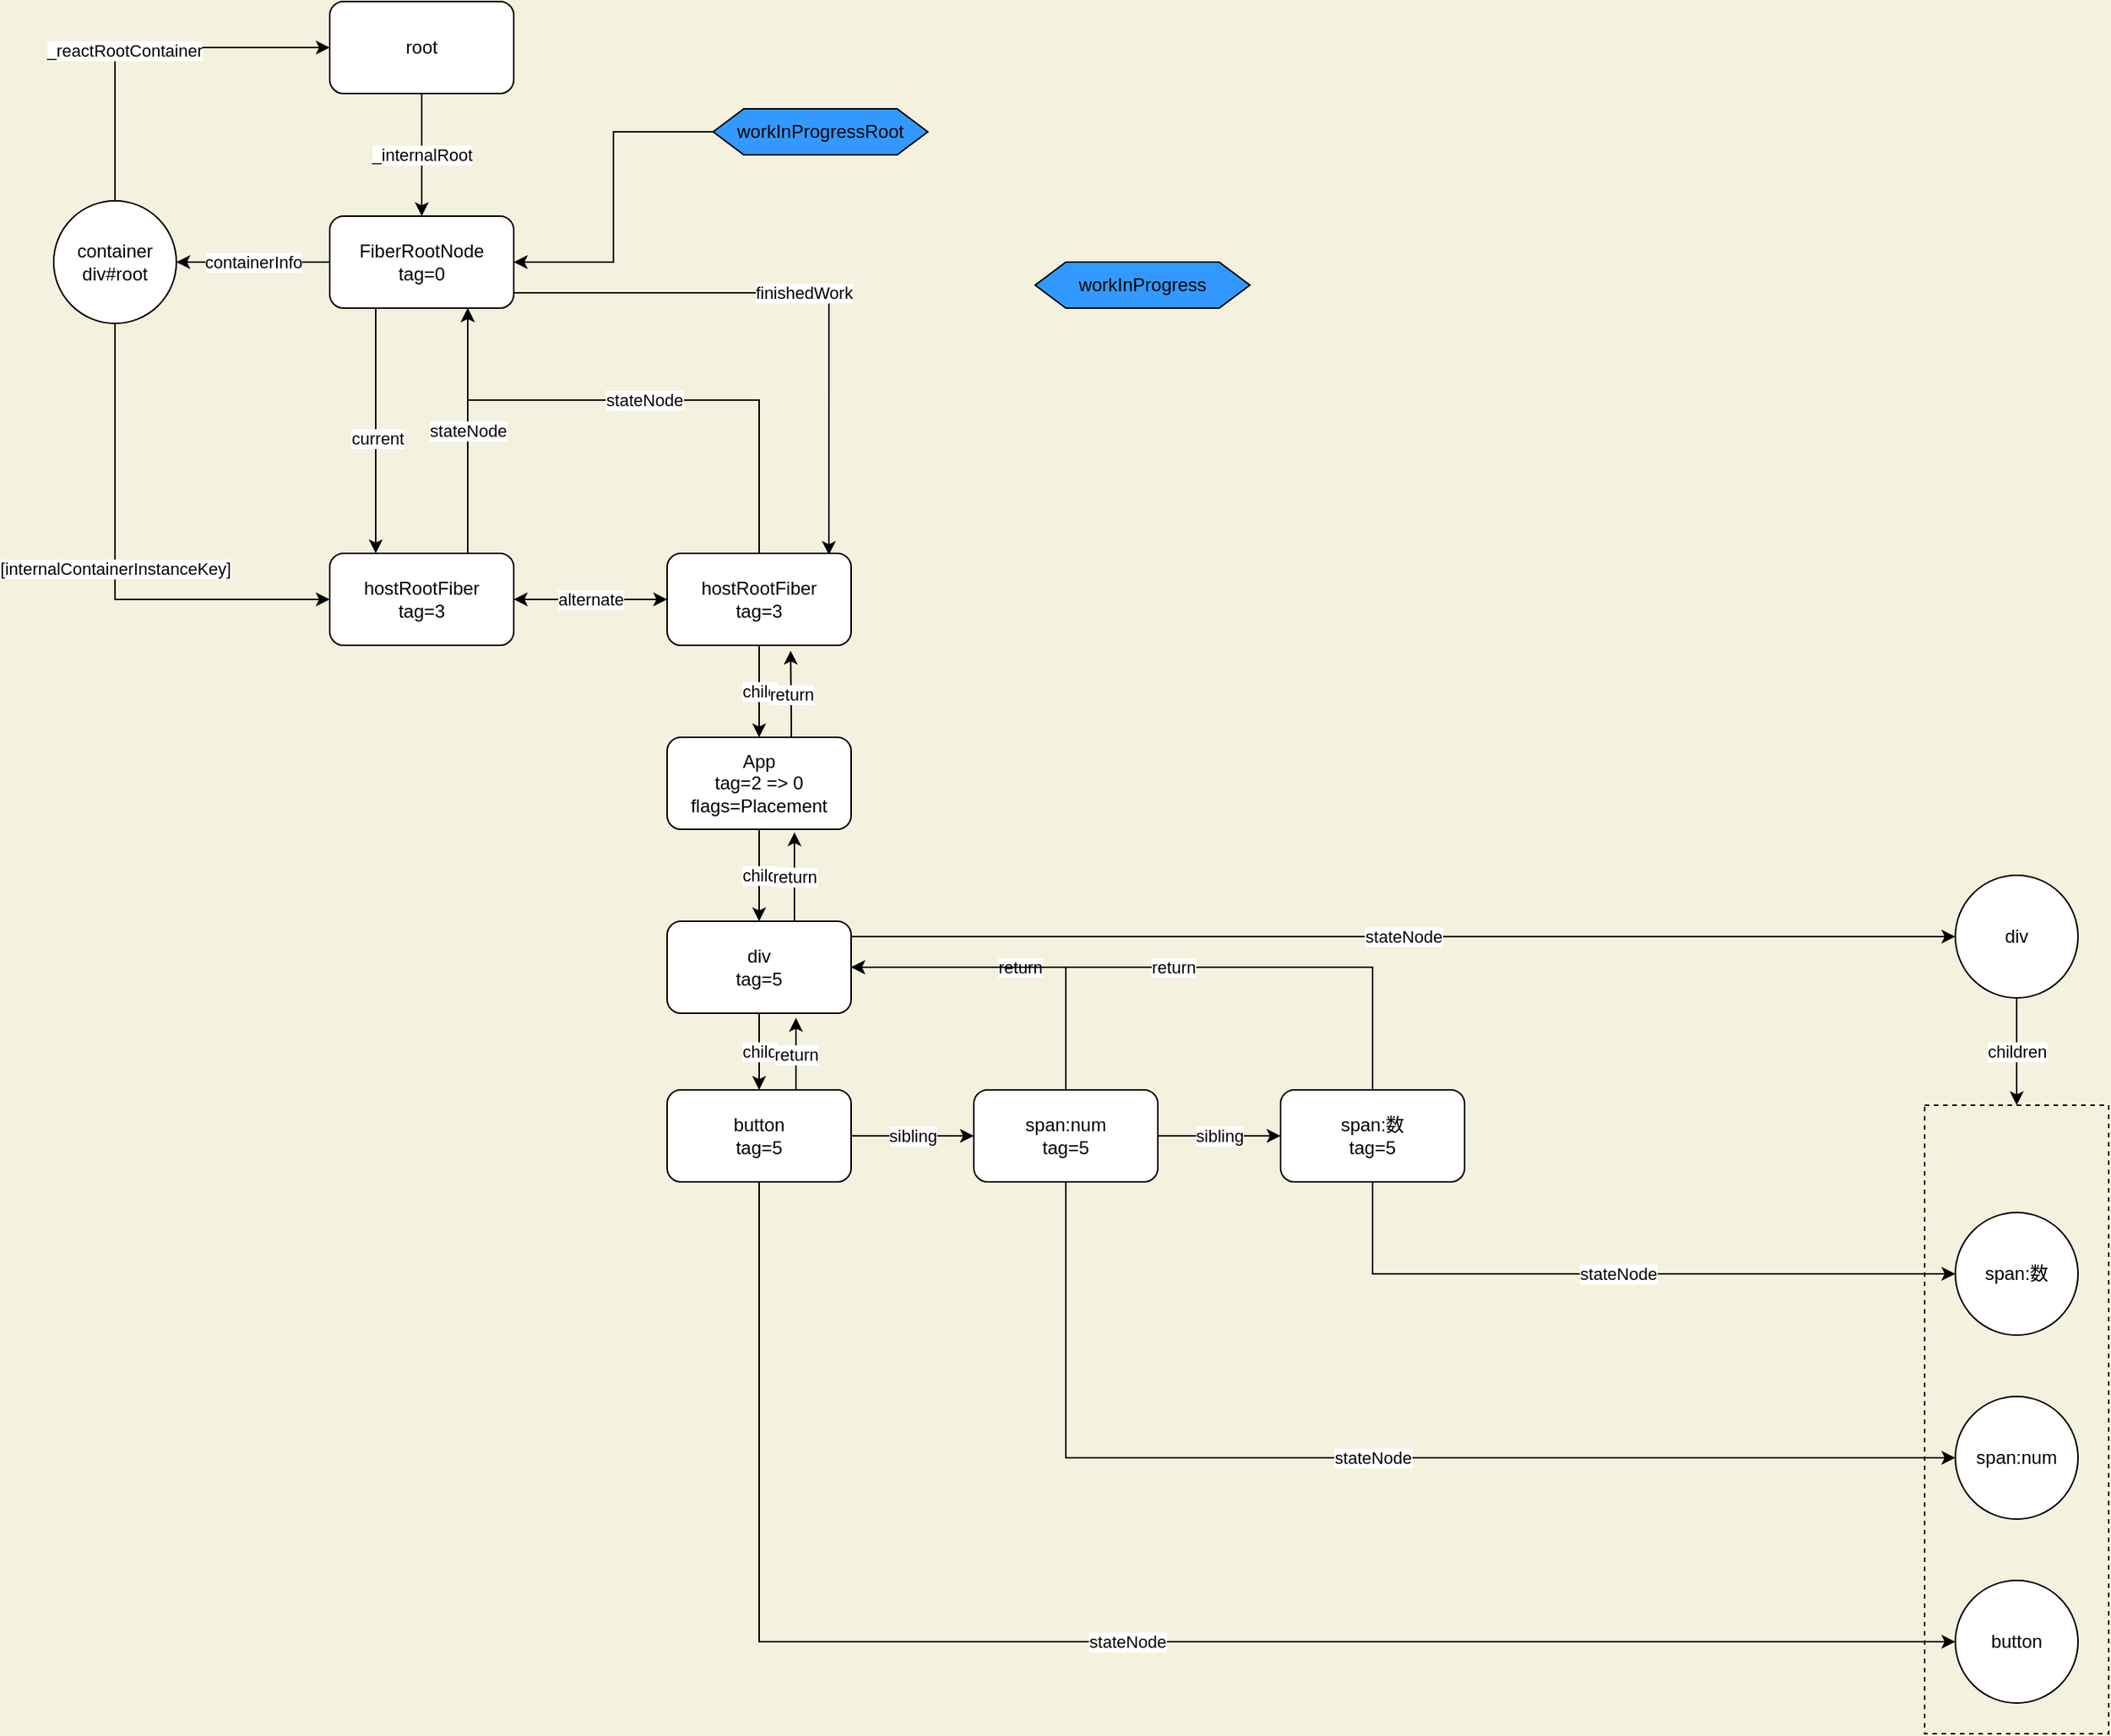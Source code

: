 <mxfile version="20.4.1" type="github" pages="3">
  <diagram id="C5RBs43oDa-KdzZeNtuy" name="首次渲染">
    <mxGraphModel dx="782" dy="553" grid="1" gridSize="10" guides="1" tooltips="1" connect="1" arrows="1" fold="1" page="1" pageScale="1" pageWidth="3300" pageHeight="4681" background="#F4F1DE" math="0" shadow="0">
      <root>
        <mxCell id="WIyWlLk6GJQsqaUBKTNV-0" />
        <mxCell id="WIyWlLk6GJQsqaUBKTNV-1" parent="WIyWlLk6GJQsqaUBKTNV-0" />
        <mxCell id="HrnERImqUF64ELYPwGBO-45" value="" style="rounded=0;whiteSpace=wrap;html=1;fillColor=none;dashed=1;" parent="WIyWlLk6GJQsqaUBKTNV-1" vertex="1">
          <mxGeometry x="1420" y="750" width="120" height="410" as="geometry" />
        </mxCell>
        <mxCell id="3UUK4Q0bITllsHRhCIir-2" value="" style="edgeStyle=orthogonalEdgeStyle;rounded=0;orthogonalLoop=1;jettySize=auto;html=1;exitX=0.25;exitY=1;exitDx=0;exitDy=0;entryX=0.25;entryY=0;entryDx=0;entryDy=0;" parent="WIyWlLk6GJQsqaUBKTNV-1" source="3UUK4Q0bITllsHRhCIir-0" target="3UUK4Q0bITllsHRhCIir-1" edge="1">
          <mxGeometry relative="1" as="geometry">
            <mxPoint x="810" y="260" as="sourcePoint" />
          </mxGeometry>
        </mxCell>
        <mxCell id="3UUK4Q0bITllsHRhCIir-3" value="current" style="edgeLabel;html=1;align=center;verticalAlign=middle;resizable=0;points=[];" parent="3UUK4Q0bITllsHRhCIir-2" vertex="1" connectable="0">
          <mxGeometry x="0.059" y="1" relative="1" as="geometry">
            <mxPoint as="offset" />
          </mxGeometry>
        </mxCell>
        <mxCell id="3UUK4Q0bITllsHRhCIir-6" value="containerInfo" style="edgeStyle=orthogonalEdgeStyle;rounded=0;orthogonalLoop=1;jettySize=auto;html=1;" parent="WIyWlLk6GJQsqaUBKTNV-1" source="3UUK4Q0bITllsHRhCIir-0" target="3UUK4Q0bITllsHRhCIir-5" edge="1">
          <mxGeometry relative="1" as="geometry" />
        </mxCell>
        <mxCell id="HrnERImqUF64ELYPwGBO-47" value="finishedWork" style="edgeStyle=orthogonalEdgeStyle;rounded=0;orthogonalLoop=1;jettySize=auto;html=1;entryX=0.879;entryY=0.017;entryDx=0;entryDy=0;entryPerimeter=0;" parent="WIyWlLk6GJQsqaUBKTNV-1" source="3UUK4Q0bITllsHRhCIir-0" target="HrnERImqUF64ELYPwGBO-3" edge="1">
          <mxGeometry relative="1" as="geometry">
            <Array as="points">
              <mxPoint x="706" y="220" />
            </Array>
          </mxGeometry>
        </mxCell>
        <mxCell id="3UUK4Q0bITllsHRhCIir-0" value="FiberRootNode&lt;br&gt;tag=0" style="rounded=1;whiteSpace=wrap;html=1;" parent="WIyWlLk6GJQsqaUBKTNV-1" vertex="1">
          <mxGeometry x="380" y="170" width="120" height="60" as="geometry" />
        </mxCell>
        <mxCell id="3UUK4Q0bITllsHRhCIir-4" value="stateNode" style="edgeStyle=orthogonalEdgeStyle;rounded=0;orthogonalLoop=1;jettySize=auto;html=1;exitX=0.75;exitY=0;exitDx=0;exitDy=0;entryX=0.75;entryY=1;entryDx=0;entryDy=0;" parent="WIyWlLk6GJQsqaUBKTNV-1" source="3UUK4Q0bITllsHRhCIir-1" target="3UUK4Q0bITllsHRhCIir-0" edge="1">
          <mxGeometry relative="1" as="geometry" />
        </mxCell>
        <mxCell id="HrnERImqUF64ELYPwGBO-8" style="edgeStyle=orthogonalEdgeStyle;rounded=0;orthogonalLoop=1;jettySize=auto;html=1;" parent="WIyWlLk6GJQsqaUBKTNV-1" source="3UUK4Q0bITllsHRhCIir-1" edge="1">
          <mxGeometry relative="1" as="geometry">
            <mxPoint x="600" y="420" as="targetPoint" />
          </mxGeometry>
        </mxCell>
        <mxCell id="3UUK4Q0bITllsHRhCIir-1" value="hostRootFiber&lt;br&gt;tag=3" style="whiteSpace=wrap;html=1;rounded=1;" parent="WIyWlLk6GJQsqaUBKTNV-1" vertex="1">
          <mxGeometry x="380" y="390" width="120" height="60" as="geometry" />
        </mxCell>
        <mxCell id="3UUK4Q0bITllsHRhCIir-7" value="[internalContainerInstanceKey]" style="edgeStyle=orthogonalEdgeStyle;rounded=0;orthogonalLoop=1;jettySize=auto;html=1;exitX=0.5;exitY=1;exitDx=0;exitDy=0;entryX=0;entryY=0.5;entryDx=0;entryDy=0;" parent="WIyWlLk6GJQsqaUBKTNV-1" source="3UUK4Q0bITllsHRhCIir-5" target="3UUK4Q0bITllsHRhCIir-1" edge="1">
          <mxGeometry relative="1" as="geometry" />
        </mxCell>
        <mxCell id="3UUK4Q0bITllsHRhCIir-9" style="edgeStyle=orthogonalEdgeStyle;rounded=0;orthogonalLoop=1;jettySize=auto;html=1;exitX=0.5;exitY=0;exitDx=0;exitDy=0;entryX=0;entryY=0.5;entryDx=0;entryDy=0;" parent="WIyWlLk6GJQsqaUBKTNV-1" source="3UUK4Q0bITllsHRhCIir-5" target="3UUK4Q0bITllsHRhCIir-8" edge="1">
          <mxGeometry relative="1" as="geometry" />
        </mxCell>
        <mxCell id="3UUK4Q0bITllsHRhCIir-10" value="_reactRootContainer" style="edgeLabel;html=1;align=center;verticalAlign=middle;resizable=0;points=[];" parent="3UUK4Q0bITllsHRhCIir-9" vertex="1" connectable="0">
          <mxGeometry x="-0.121" y="-2" relative="1" as="geometry">
            <mxPoint as="offset" />
          </mxGeometry>
        </mxCell>
        <mxCell id="3UUK4Q0bITllsHRhCIir-5" value="container&lt;br&gt;div#root" style="ellipse;whiteSpace=wrap;html=1;aspect=fixed;" parent="WIyWlLk6GJQsqaUBKTNV-1" vertex="1">
          <mxGeometry x="200" y="160" width="80" height="80" as="geometry" />
        </mxCell>
        <mxCell id="3UUK4Q0bITllsHRhCIir-11" value="&lt;span style=&quot;font-size: 11px;&quot;&gt;_internalRoot&lt;/span&gt;" style="edgeStyle=orthogonalEdgeStyle;rounded=0;orthogonalLoop=1;jettySize=auto;html=1;exitX=0.5;exitY=1;exitDx=0;exitDy=0;entryX=0.5;entryY=0;entryDx=0;entryDy=0;" parent="WIyWlLk6GJQsqaUBKTNV-1" source="3UUK4Q0bITllsHRhCIir-8" target="3UUK4Q0bITllsHRhCIir-0" edge="1">
          <mxGeometry relative="1" as="geometry" />
        </mxCell>
        <mxCell id="3UUK4Q0bITllsHRhCIir-8" value="root" style="rounded=1;whiteSpace=wrap;html=1;" parent="WIyWlLk6GJQsqaUBKTNV-1" vertex="1">
          <mxGeometry x="380" y="30" width="120" height="60" as="geometry" />
        </mxCell>
        <mxCell id="HrnERImqUF64ELYPwGBO-1" style="edgeStyle=orthogonalEdgeStyle;rounded=0;orthogonalLoop=1;jettySize=auto;html=1;entryX=1;entryY=0.5;entryDx=0;entryDy=0;" parent="WIyWlLk6GJQsqaUBKTNV-1" source="HrnERImqUF64ELYPwGBO-0" target="3UUK4Q0bITllsHRhCIir-0" edge="1">
          <mxGeometry relative="1" as="geometry" />
        </mxCell>
        <mxCell id="HrnERImqUF64ELYPwGBO-0" value="workInProgressRoot" style="shape=hexagon;perimeter=hexagonPerimeter2;whiteSpace=wrap;html=1;fixedSize=1;fillColor=#3399FF;" parent="WIyWlLk6GJQsqaUBKTNV-1" vertex="1">
          <mxGeometry x="630" y="100" width="140" height="30" as="geometry" />
        </mxCell>
        <mxCell id="HrnERImqUF64ELYPwGBO-2" value="workInProgress" style="shape=hexagon;perimeter=hexagonPerimeter2;whiteSpace=wrap;html=1;fixedSize=1;fillColor=#3399FF;" parent="WIyWlLk6GJQsqaUBKTNV-1" vertex="1">
          <mxGeometry x="840" y="200" width="140" height="30" as="geometry" />
        </mxCell>
        <mxCell id="HrnERImqUF64ELYPwGBO-7" value="alternate" style="edgeStyle=orthogonalEdgeStyle;rounded=0;orthogonalLoop=1;jettySize=auto;html=1;entryX=1;entryY=0.5;entryDx=0;entryDy=0;" parent="WIyWlLk6GJQsqaUBKTNV-1" source="HrnERImqUF64ELYPwGBO-3" target="3UUK4Q0bITllsHRhCIir-1" edge="1">
          <mxGeometry relative="1" as="geometry" />
        </mxCell>
        <mxCell id="HrnERImqUF64ELYPwGBO-13" value="child" style="edgeStyle=orthogonalEdgeStyle;rounded=0;orthogonalLoop=1;jettySize=auto;html=1;entryX=0.5;entryY=0;entryDx=0;entryDy=0;" parent="WIyWlLk6GJQsqaUBKTNV-1" source="HrnERImqUF64ELYPwGBO-3" target="HrnERImqUF64ELYPwGBO-11" edge="1">
          <mxGeometry relative="1" as="geometry" />
        </mxCell>
        <mxCell id="HrnERImqUF64ELYPwGBO-3" value="hostRootFiber&lt;br&gt;tag=3" style="whiteSpace=wrap;html=1;rounded=1;" parent="WIyWlLk6GJQsqaUBKTNV-1" vertex="1">
          <mxGeometry x="600" y="390" width="120" height="60" as="geometry" />
        </mxCell>
        <mxCell id="HrnERImqUF64ELYPwGBO-5" value="stateNode" style="edgeStyle=orthogonalEdgeStyle;rounded=0;orthogonalLoop=1;jettySize=auto;html=1;exitX=0.5;exitY=0;exitDx=0;exitDy=0;" parent="WIyWlLk6GJQsqaUBKTNV-1" source="HrnERImqUF64ELYPwGBO-3" edge="1">
          <mxGeometry relative="1" as="geometry">
            <mxPoint x="480" y="400" as="sourcePoint" />
            <mxPoint x="470" y="230" as="targetPoint" />
            <Array as="points">
              <mxPoint x="660" y="290" />
              <mxPoint x="470" y="290" />
            </Array>
          </mxGeometry>
        </mxCell>
        <mxCell id="HrnERImqUF64ELYPwGBO-12" value="return" style="edgeStyle=orthogonalEdgeStyle;rounded=0;orthogonalLoop=1;jettySize=auto;html=1;entryX=0.671;entryY=1.058;entryDx=0;entryDy=0;entryPerimeter=0;" parent="WIyWlLk6GJQsqaUBKTNV-1" source="HrnERImqUF64ELYPwGBO-11" target="HrnERImqUF64ELYPwGBO-3" edge="1">
          <mxGeometry relative="1" as="geometry">
            <Array as="points">
              <mxPoint x="681" y="500" />
              <mxPoint x="681" y="500" />
            </Array>
          </mxGeometry>
        </mxCell>
        <mxCell id="HrnERImqUF64ELYPwGBO-17" value="child" style="edgeStyle=orthogonalEdgeStyle;rounded=0;orthogonalLoop=1;jettySize=auto;html=1;entryX=0.5;entryY=0;entryDx=0;entryDy=0;" parent="WIyWlLk6GJQsqaUBKTNV-1" source="HrnERImqUF64ELYPwGBO-11" target="HrnERImqUF64ELYPwGBO-14" edge="1">
          <mxGeometry relative="1" as="geometry" />
        </mxCell>
        <mxCell id="HrnERImqUF64ELYPwGBO-11" value="App&lt;br&gt;tag=2 =&amp;gt; 0&lt;br&gt;flags=Placement" style="whiteSpace=wrap;html=1;rounded=1;" parent="WIyWlLk6GJQsqaUBKTNV-1" vertex="1">
          <mxGeometry x="600" y="510" width="120" height="60" as="geometry" />
        </mxCell>
        <mxCell id="HrnERImqUF64ELYPwGBO-16" value="return" style="edgeStyle=orthogonalEdgeStyle;rounded=0;orthogonalLoop=1;jettySize=auto;html=1;entryX=0.692;entryY=1.033;entryDx=0;entryDy=0;entryPerimeter=0;" parent="WIyWlLk6GJQsqaUBKTNV-1" source="HrnERImqUF64ELYPwGBO-14" target="HrnERImqUF64ELYPwGBO-11" edge="1">
          <mxGeometry relative="1" as="geometry">
            <Array as="points">
              <mxPoint x="683" y="600" />
              <mxPoint x="683" y="600" />
            </Array>
          </mxGeometry>
        </mxCell>
        <mxCell id="HrnERImqUF64ELYPwGBO-22" value="child" style="edgeStyle=orthogonalEdgeStyle;rounded=0;orthogonalLoop=1;jettySize=auto;html=1;entryX=0.5;entryY=0;entryDx=0;entryDy=0;" parent="WIyWlLk6GJQsqaUBKTNV-1" source="HrnERImqUF64ELYPwGBO-14" target="HrnERImqUF64ELYPwGBO-18" edge="1">
          <mxGeometry relative="1" as="geometry" />
        </mxCell>
        <mxCell id="HrnERImqUF64ELYPwGBO-44" value="stateNode" style="edgeStyle=orthogonalEdgeStyle;rounded=0;orthogonalLoop=1;jettySize=auto;html=1;entryX=0;entryY=0.5;entryDx=0;entryDy=0;" parent="WIyWlLk6GJQsqaUBKTNV-1" source="HrnERImqUF64ELYPwGBO-14" target="HrnERImqUF64ELYPwGBO-43" edge="1">
          <mxGeometry relative="1" as="geometry">
            <Array as="points">
              <mxPoint x="1070" y="640" />
              <mxPoint x="1070" y="640" />
            </Array>
          </mxGeometry>
        </mxCell>
        <mxCell id="HrnERImqUF64ELYPwGBO-14" value="div&lt;br&gt;tag=5" style="whiteSpace=wrap;html=1;rounded=1;" parent="WIyWlLk6GJQsqaUBKTNV-1" vertex="1">
          <mxGeometry x="600" y="630" width="120" height="60" as="geometry" />
        </mxCell>
        <mxCell id="HrnERImqUF64ELYPwGBO-21" value="return" style="edgeStyle=orthogonalEdgeStyle;rounded=0;orthogonalLoop=1;jettySize=auto;html=1;entryX=0.7;entryY=1.05;entryDx=0;entryDy=0;entryPerimeter=0;" parent="WIyWlLk6GJQsqaUBKTNV-1" source="HrnERImqUF64ELYPwGBO-18" target="HrnERImqUF64ELYPwGBO-14" edge="1">
          <mxGeometry relative="1" as="geometry">
            <Array as="points">
              <mxPoint x="684" y="720" />
              <mxPoint x="684" y="720" />
            </Array>
          </mxGeometry>
        </mxCell>
        <mxCell id="HrnERImqUF64ELYPwGBO-25" value="sibling" style="edgeStyle=orthogonalEdgeStyle;rounded=0;orthogonalLoop=1;jettySize=auto;html=1;entryX=0;entryY=0.5;entryDx=0;entryDy=0;" parent="WIyWlLk6GJQsqaUBKTNV-1" source="HrnERImqUF64ELYPwGBO-18" target="HrnERImqUF64ELYPwGBO-23" edge="1">
          <mxGeometry relative="1" as="geometry" />
        </mxCell>
        <mxCell id="HrnERImqUF64ELYPwGBO-42" value="stateNode" style="edgeStyle=orthogonalEdgeStyle;rounded=0;orthogonalLoop=1;jettySize=auto;html=1;entryX=0;entryY=0.5;entryDx=0;entryDy=0;" parent="WIyWlLk6GJQsqaUBKTNV-1" source="HrnERImqUF64ELYPwGBO-18" target="HrnERImqUF64ELYPwGBO-30" edge="1">
          <mxGeometry relative="1" as="geometry">
            <Array as="points">
              <mxPoint x="660" y="1100" />
            </Array>
          </mxGeometry>
        </mxCell>
        <mxCell id="HrnERImqUF64ELYPwGBO-18" value="button&lt;br&gt;tag=5" style="whiteSpace=wrap;html=1;rounded=1;" parent="WIyWlLk6GJQsqaUBKTNV-1" vertex="1">
          <mxGeometry x="600" y="740" width="120" height="60" as="geometry" />
        </mxCell>
        <mxCell id="HrnERImqUF64ELYPwGBO-26" value="sibling" style="edgeStyle=orthogonalEdgeStyle;rounded=0;orthogonalLoop=1;jettySize=auto;html=1;entryX=0;entryY=0.5;entryDx=0;entryDy=0;" parent="WIyWlLk6GJQsqaUBKTNV-1" source="HrnERImqUF64ELYPwGBO-23" target="HrnERImqUF64ELYPwGBO-24" edge="1">
          <mxGeometry relative="1" as="geometry" />
        </mxCell>
        <mxCell id="HrnERImqUF64ELYPwGBO-27" value="return" style="edgeStyle=orthogonalEdgeStyle;rounded=0;orthogonalLoop=1;jettySize=auto;html=1;entryX=1;entryY=0.5;entryDx=0;entryDy=0;" parent="WIyWlLk6GJQsqaUBKTNV-1" source="HrnERImqUF64ELYPwGBO-23" target="HrnERImqUF64ELYPwGBO-14" edge="1">
          <mxGeometry relative="1" as="geometry">
            <Array as="points">
              <mxPoint x="860" y="660" />
            </Array>
          </mxGeometry>
        </mxCell>
        <mxCell id="HrnERImqUF64ELYPwGBO-41" value="stateNode" style="edgeStyle=orthogonalEdgeStyle;rounded=0;orthogonalLoop=1;jettySize=auto;html=1;entryX=0;entryY=0.5;entryDx=0;entryDy=0;" parent="WIyWlLk6GJQsqaUBKTNV-1" source="HrnERImqUF64ELYPwGBO-23" target="HrnERImqUF64ELYPwGBO-35" edge="1">
          <mxGeometry relative="1" as="geometry">
            <Array as="points">
              <mxPoint x="860" y="980" />
            </Array>
          </mxGeometry>
        </mxCell>
        <mxCell id="HrnERImqUF64ELYPwGBO-23" value="span:num&lt;br&gt;tag=5" style="whiteSpace=wrap;html=1;rounded=1;" parent="WIyWlLk6GJQsqaUBKTNV-1" vertex="1">
          <mxGeometry x="800" y="740" width="120" height="60" as="geometry" />
        </mxCell>
        <mxCell id="HrnERImqUF64ELYPwGBO-28" value="return" style="edgeStyle=orthogonalEdgeStyle;rounded=0;orthogonalLoop=1;jettySize=auto;html=1;entryX=1;entryY=0.5;entryDx=0;entryDy=0;" parent="WIyWlLk6GJQsqaUBKTNV-1" source="HrnERImqUF64ELYPwGBO-24" target="HrnERImqUF64ELYPwGBO-14" edge="1">
          <mxGeometry relative="1" as="geometry">
            <Array as="points">
              <mxPoint x="1060" y="660" />
            </Array>
          </mxGeometry>
        </mxCell>
        <mxCell id="HrnERImqUF64ELYPwGBO-38" value="stateNode" style="edgeStyle=orthogonalEdgeStyle;rounded=0;orthogonalLoop=1;jettySize=auto;html=1;entryX=0;entryY=0.5;entryDx=0;entryDy=0;" parent="WIyWlLk6GJQsqaUBKTNV-1" source="HrnERImqUF64ELYPwGBO-24" target="HrnERImqUF64ELYPwGBO-37" edge="1">
          <mxGeometry relative="1" as="geometry">
            <Array as="points">
              <mxPoint x="1060" y="860" />
              <mxPoint x="1430" y="860" />
            </Array>
          </mxGeometry>
        </mxCell>
        <mxCell id="HrnERImqUF64ELYPwGBO-24" value="span:数&lt;br&gt;tag=5" style="whiteSpace=wrap;html=1;rounded=1;" parent="WIyWlLk6GJQsqaUBKTNV-1" vertex="1">
          <mxGeometry x="1000" y="740" width="120" height="60" as="geometry" />
        </mxCell>
        <mxCell id="HrnERImqUF64ELYPwGBO-30" value="button" style="ellipse;whiteSpace=wrap;html=1;aspect=fixed;" parent="WIyWlLk6GJQsqaUBKTNV-1" vertex="1">
          <mxGeometry x="1440" y="1060" width="80" height="80" as="geometry" />
        </mxCell>
        <mxCell id="HrnERImqUF64ELYPwGBO-35" value="span:num" style="ellipse;whiteSpace=wrap;html=1;aspect=fixed;" parent="WIyWlLk6GJQsqaUBKTNV-1" vertex="1">
          <mxGeometry x="1440" y="940" width="80" height="80" as="geometry" />
        </mxCell>
        <mxCell id="HrnERImqUF64ELYPwGBO-37" value="span:数" style="ellipse;whiteSpace=wrap;html=1;aspect=fixed;" parent="WIyWlLk6GJQsqaUBKTNV-1" vertex="1">
          <mxGeometry x="1440" y="820" width="80" height="80" as="geometry" />
        </mxCell>
        <mxCell id="HrnERImqUF64ELYPwGBO-40" style="edgeStyle=orthogonalEdgeStyle;rounded=0;orthogonalLoop=1;jettySize=auto;html=1;exitX=0.5;exitY=1;exitDx=0;exitDy=0;" parent="WIyWlLk6GJQsqaUBKTNV-1" source="HrnERImqUF64ELYPwGBO-23" target="HrnERImqUF64ELYPwGBO-23" edge="1">
          <mxGeometry relative="1" as="geometry" />
        </mxCell>
        <mxCell id="HrnERImqUF64ELYPwGBO-46" value="children" style="edgeStyle=orthogonalEdgeStyle;rounded=0;orthogonalLoop=1;jettySize=auto;html=1;" parent="WIyWlLk6GJQsqaUBKTNV-1" source="HrnERImqUF64ELYPwGBO-43" target="HrnERImqUF64ELYPwGBO-45" edge="1">
          <mxGeometry relative="1" as="geometry" />
        </mxCell>
        <mxCell id="HrnERImqUF64ELYPwGBO-43" value="div" style="ellipse;whiteSpace=wrap;html=1;aspect=fixed;" parent="WIyWlLk6GJQsqaUBKTNV-1" vertex="1">
          <mxGeometry x="1440" y="600" width="80" height="80" as="geometry" />
        </mxCell>
      </root>
    </mxGraphModel>
  </diagram>
  <diagram name="首次更新" id="x38aoSUnNSZLDFol8T4-">
    <mxGraphModel dx="782" dy="553" grid="1" gridSize="10" guides="1" tooltips="1" connect="1" arrows="1" fold="1" page="1" pageScale="1" pageWidth="3300" pageHeight="4681" background="#F4F1DE" math="0" shadow="0">
      <root>
        <mxCell id="KYJbQtz4EsZrGiPtRR0q-0" />
        <mxCell id="KYJbQtz4EsZrGiPtRR0q-1" parent="KYJbQtz4EsZrGiPtRR0q-0" />
        <mxCell id="KYJbQtz4EsZrGiPtRR0q-2" value="" style="rounded=0;whiteSpace=wrap;html=1;fillColor=none;dashed=1;" parent="KYJbQtz4EsZrGiPtRR0q-1" vertex="1">
          <mxGeometry x="1420" y="750" width="120" height="410" as="geometry" />
        </mxCell>
        <mxCell id="KYJbQtz4EsZrGiPtRR0q-3" value="" style="edgeStyle=orthogonalEdgeStyle;rounded=0;orthogonalLoop=1;jettySize=auto;html=1;exitX=0.992;exitY=0.883;exitDx=0;exitDy=0;entryX=0.642;entryY=0.033;entryDx=0;entryDy=0;entryPerimeter=0;exitPerimeter=0;" parent="KYJbQtz4EsZrGiPtRR0q-1" source="KYJbQtz4EsZrGiPtRR0q-7" target="KYJbQtz4EsZrGiPtRR0q-22" edge="1">
          <mxGeometry relative="1" as="geometry">
            <mxPoint x="810" y="260" as="sourcePoint" />
            <Array as="points">
              <mxPoint x="677" y="223" />
            </Array>
          </mxGeometry>
        </mxCell>
        <mxCell id="KYJbQtz4EsZrGiPtRR0q-4" value="current" style="edgeLabel;html=1;align=center;verticalAlign=middle;resizable=0;points=[];" parent="KYJbQtz4EsZrGiPtRR0q-3" vertex="1" connectable="0">
          <mxGeometry x="0.059" y="1" relative="1" as="geometry">
            <mxPoint as="offset" />
          </mxGeometry>
        </mxCell>
        <mxCell id="KYJbQtz4EsZrGiPtRR0q-5" value="containerInfo" style="edgeStyle=orthogonalEdgeStyle;rounded=0;orthogonalLoop=1;jettySize=auto;html=1;" parent="KYJbQtz4EsZrGiPtRR0q-1" source="KYJbQtz4EsZrGiPtRR0q-7" target="KYJbQtz4EsZrGiPtRR0q-14" edge="1">
          <mxGeometry relative="1" as="geometry" />
        </mxCell>
        <mxCell id="KYJbQtz4EsZrGiPtRR0q-7" value="FiberRootNode&lt;br&gt;tag=0" style="rounded=1;whiteSpace=wrap;html=1;" parent="KYJbQtz4EsZrGiPtRR0q-1" vertex="1">
          <mxGeometry x="380" y="170" width="120" height="60" as="geometry" />
        </mxCell>
        <mxCell id="KYJbQtz4EsZrGiPtRR0q-8" value="stateNode" style="edgeStyle=orthogonalEdgeStyle;rounded=0;orthogonalLoop=1;jettySize=auto;html=1;exitX=0.75;exitY=0;exitDx=0;exitDy=0;entryX=0.75;entryY=1;entryDx=0;entryDy=0;" parent="KYJbQtz4EsZrGiPtRR0q-1" source="KYJbQtz4EsZrGiPtRR0q-10" target="KYJbQtz4EsZrGiPtRR0q-7" edge="1">
          <mxGeometry relative="1" as="geometry" />
        </mxCell>
        <mxCell id="KYJbQtz4EsZrGiPtRR0q-9" style="edgeStyle=orthogonalEdgeStyle;rounded=0;orthogonalLoop=1;jettySize=auto;html=1;" parent="KYJbQtz4EsZrGiPtRR0q-1" source="KYJbQtz4EsZrGiPtRR0q-10" edge="1">
          <mxGeometry relative="1" as="geometry">
            <mxPoint x="600" y="420" as="targetPoint" />
          </mxGeometry>
        </mxCell>
        <mxCell id="VMfsCOn_ZjzsYgDDMy3b-4" value="child" style="edgeStyle=orthogonalEdgeStyle;rounded=0;orthogonalLoop=1;jettySize=auto;html=1;entryX=0.5;entryY=0;entryDx=0;entryDy=0;" parent="KYJbQtz4EsZrGiPtRR0q-1" source="KYJbQtz4EsZrGiPtRR0q-10" target="VMfsCOn_ZjzsYgDDMy3b-2" edge="1">
          <mxGeometry relative="1" as="geometry" />
        </mxCell>
        <mxCell id="KYJbQtz4EsZrGiPtRR0q-10" value="hostRootFiber&lt;br&gt;tag=3" style="whiteSpace=wrap;html=1;rounded=1;" parent="KYJbQtz4EsZrGiPtRR0q-1" vertex="1">
          <mxGeometry x="380" y="390" width="120" height="60" as="geometry" />
        </mxCell>
        <mxCell id="KYJbQtz4EsZrGiPtRR0q-11" value="[internalContainerInstanceKey]" style="edgeStyle=orthogonalEdgeStyle;rounded=0;orthogonalLoop=1;jettySize=auto;html=1;exitX=0.5;exitY=1;exitDx=0;exitDy=0;entryX=0;entryY=0.5;entryDx=0;entryDy=0;" parent="KYJbQtz4EsZrGiPtRR0q-1" source="KYJbQtz4EsZrGiPtRR0q-14" target="KYJbQtz4EsZrGiPtRR0q-10" edge="1">
          <mxGeometry relative="1" as="geometry" />
        </mxCell>
        <mxCell id="KYJbQtz4EsZrGiPtRR0q-12" style="edgeStyle=orthogonalEdgeStyle;rounded=0;orthogonalLoop=1;jettySize=auto;html=1;exitX=0.5;exitY=0;exitDx=0;exitDy=0;entryX=0;entryY=0.5;entryDx=0;entryDy=0;" parent="KYJbQtz4EsZrGiPtRR0q-1" source="KYJbQtz4EsZrGiPtRR0q-14" target="KYJbQtz4EsZrGiPtRR0q-16" edge="1">
          <mxGeometry relative="1" as="geometry" />
        </mxCell>
        <mxCell id="KYJbQtz4EsZrGiPtRR0q-13" value="_reactRootContainer" style="edgeLabel;html=1;align=center;verticalAlign=middle;resizable=0;points=[];" parent="KYJbQtz4EsZrGiPtRR0q-12" vertex="1" connectable="0">
          <mxGeometry x="-0.121" y="-2" relative="1" as="geometry">
            <mxPoint as="offset" />
          </mxGeometry>
        </mxCell>
        <mxCell id="KYJbQtz4EsZrGiPtRR0q-14" value="container&lt;br&gt;div#root" style="ellipse;whiteSpace=wrap;html=1;aspect=fixed;" parent="KYJbQtz4EsZrGiPtRR0q-1" vertex="1">
          <mxGeometry x="200" y="160" width="80" height="80" as="geometry" />
        </mxCell>
        <mxCell id="KYJbQtz4EsZrGiPtRR0q-15" value="&lt;span style=&quot;font-size: 11px;&quot;&gt;_internalRoot&lt;/span&gt;" style="edgeStyle=orthogonalEdgeStyle;rounded=0;orthogonalLoop=1;jettySize=auto;html=1;exitX=0.5;exitY=1;exitDx=0;exitDy=0;entryX=0.5;entryY=0;entryDx=0;entryDy=0;" parent="KYJbQtz4EsZrGiPtRR0q-1" source="KYJbQtz4EsZrGiPtRR0q-16" target="KYJbQtz4EsZrGiPtRR0q-7" edge="1">
          <mxGeometry relative="1" as="geometry" />
        </mxCell>
        <mxCell id="KYJbQtz4EsZrGiPtRR0q-16" value="root" style="rounded=1;whiteSpace=wrap;html=1;" parent="KYJbQtz4EsZrGiPtRR0q-1" vertex="1">
          <mxGeometry x="380" y="30" width="120" height="60" as="geometry" />
        </mxCell>
        <mxCell id="KYJbQtz4EsZrGiPtRR0q-17" style="edgeStyle=orthogonalEdgeStyle;rounded=0;orthogonalLoop=1;jettySize=auto;html=1;entryX=1;entryY=0.5;entryDx=0;entryDy=0;" parent="KYJbQtz4EsZrGiPtRR0q-1" source="KYJbQtz4EsZrGiPtRR0q-18" target="KYJbQtz4EsZrGiPtRR0q-7" edge="1">
          <mxGeometry relative="1" as="geometry" />
        </mxCell>
        <mxCell id="KYJbQtz4EsZrGiPtRR0q-18" value="workInProgressRoot" style="shape=hexagon;perimeter=hexagonPerimeter2;whiteSpace=wrap;html=1;fixedSize=1;fillColor=#3399FF;" parent="KYJbQtz4EsZrGiPtRR0q-1" vertex="1">
          <mxGeometry x="890" y="110" width="140" height="30" as="geometry" />
        </mxCell>
        <mxCell id="KYJbQtz4EsZrGiPtRR0q-19" value="workInProgress" style="shape=hexagon;perimeter=hexagonPerimeter2;whiteSpace=wrap;html=1;fixedSize=1;fillColor=#3399FF;" parent="KYJbQtz4EsZrGiPtRR0q-1" vertex="1">
          <mxGeometry x="200" y="645" width="140" height="30" as="geometry" />
        </mxCell>
        <mxCell id="KYJbQtz4EsZrGiPtRR0q-20" value="alternate" style="edgeStyle=orthogonalEdgeStyle;rounded=0;orthogonalLoop=1;jettySize=auto;html=1;entryX=1;entryY=0.5;entryDx=0;entryDy=0;" parent="KYJbQtz4EsZrGiPtRR0q-1" source="KYJbQtz4EsZrGiPtRR0q-22" target="KYJbQtz4EsZrGiPtRR0q-10" edge="1">
          <mxGeometry relative="1" as="geometry" />
        </mxCell>
        <mxCell id="KYJbQtz4EsZrGiPtRR0q-21" value="child" style="edgeStyle=orthogonalEdgeStyle;rounded=0;orthogonalLoop=1;jettySize=auto;html=1;entryX=0.5;entryY=0;entryDx=0;entryDy=0;" parent="KYJbQtz4EsZrGiPtRR0q-1" source="KYJbQtz4EsZrGiPtRR0q-22" target="KYJbQtz4EsZrGiPtRR0q-26" edge="1">
          <mxGeometry relative="1" as="geometry" />
        </mxCell>
        <mxCell id="KYJbQtz4EsZrGiPtRR0q-22" value="hostRootFiber&lt;br&gt;tag=3" style="whiteSpace=wrap;html=1;rounded=1;" parent="KYJbQtz4EsZrGiPtRR0q-1" vertex="1">
          <mxGeometry x="600" y="390" width="120" height="60" as="geometry" />
        </mxCell>
        <mxCell id="KYJbQtz4EsZrGiPtRR0q-23" value="stateNode" style="edgeStyle=orthogonalEdgeStyle;rounded=0;orthogonalLoop=1;jettySize=auto;html=1;exitX=0.5;exitY=0;exitDx=0;exitDy=0;" parent="KYJbQtz4EsZrGiPtRR0q-1" source="KYJbQtz4EsZrGiPtRR0q-22" edge="1">
          <mxGeometry relative="1" as="geometry">
            <mxPoint x="480" y="400" as="sourcePoint" />
            <mxPoint x="470" y="230" as="targetPoint" />
            <Array as="points">
              <mxPoint x="660" y="290" />
              <mxPoint x="470" y="290" />
            </Array>
          </mxGeometry>
        </mxCell>
        <mxCell id="KYJbQtz4EsZrGiPtRR0q-24" value="return" style="edgeStyle=orthogonalEdgeStyle;rounded=0;orthogonalLoop=1;jettySize=auto;html=1;entryX=0.671;entryY=1.058;entryDx=0;entryDy=0;entryPerimeter=0;" parent="KYJbQtz4EsZrGiPtRR0q-1" source="KYJbQtz4EsZrGiPtRR0q-26" target="KYJbQtz4EsZrGiPtRR0q-22" edge="1">
          <mxGeometry relative="1" as="geometry">
            <Array as="points">
              <mxPoint x="681" y="500" />
              <mxPoint x="681" y="500" />
            </Array>
          </mxGeometry>
        </mxCell>
        <mxCell id="KYJbQtz4EsZrGiPtRR0q-25" value="child" style="edgeStyle=orthogonalEdgeStyle;rounded=0;orthogonalLoop=1;jettySize=auto;html=1;entryX=0.5;entryY=0;entryDx=0;entryDy=0;" parent="KYJbQtz4EsZrGiPtRR0q-1" source="KYJbQtz4EsZrGiPtRR0q-26" target="KYJbQtz4EsZrGiPtRR0q-30" edge="1">
          <mxGeometry relative="1" as="geometry" />
        </mxCell>
        <mxCell id="VMfsCOn_ZjzsYgDDMy3b-7" value="clone" style="edgeStyle=orthogonalEdgeStyle;rounded=0;orthogonalLoop=1;jettySize=auto;html=1;entryX=1;entryY=0.25;entryDx=0;entryDy=0;dashed=1;" parent="KYJbQtz4EsZrGiPtRR0q-1" source="KYJbQtz4EsZrGiPtRR0q-26" target="VMfsCOn_ZjzsYgDDMy3b-2" edge="1">
          <mxGeometry relative="1" as="geometry">
            <Array as="points">
              <mxPoint x="580" y="525" />
              <mxPoint x="580" y="525" />
            </Array>
          </mxGeometry>
        </mxCell>
        <mxCell id="rEVocdEVh0s30Mrj8GMc-0" style="edgeStyle=orthogonalEdgeStyle;rounded=0;orthogonalLoop=1;jettySize=auto;html=1;entryX=1;entryY=0.5;entryDx=0;entryDy=0;" parent="KYJbQtz4EsZrGiPtRR0q-1" source="KYJbQtz4EsZrGiPtRR0q-26" target="VMfsCOn_ZjzsYgDDMy3b-2" edge="1">
          <mxGeometry relative="1" as="geometry" />
        </mxCell>
        <mxCell id="KYJbQtz4EsZrGiPtRR0q-26" value="App&lt;br&gt;tag= 0&lt;br&gt;flags=1" style="whiteSpace=wrap;html=1;rounded=1;" parent="KYJbQtz4EsZrGiPtRR0q-1" vertex="1">
          <mxGeometry x="600" y="510" width="120" height="60" as="geometry" />
        </mxCell>
        <mxCell id="KYJbQtz4EsZrGiPtRR0q-27" value="return" style="edgeStyle=orthogonalEdgeStyle;rounded=0;orthogonalLoop=1;jettySize=auto;html=1;entryX=0.692;entryY=1.033;entryDx=0;entryDy=0;entryPerimeter=0;" parent="KYJbQtz4EsZrGiPtRR0q-1" source="KYJbQtz4EsZrGiPtRR0q-30" target="KYJbQtz4EsZrGiPtRR0q-26" edge="1">
          <mxGeometry relative="1" as="geometry">
            <Array as="points">
              <mxPoint x="683" y="600" />
              <mxPoint x="683" y="600" />
            </Array>
          </mxGeometry>
        </mxCell>
        <mxCell id="KYJbQtz4EsZrGiPtRR0q-28" value="child" style="edgeStyle=orthogonalEdgeStyle;rounded=0;orthogonalLoop=1;jettySize=auto;html=1;entryX=0.5;entryY=0;entryDx=0;entryDy=0;" parent="KYJbQtz4EsZrGiPtRR0q-1" source="KYJbQtz4EsZrGiPtRR0q-30" target="KYJbQtz4EsZrGiPtRR0q-34" edge="1">
          <mxGeometry relative="1" as="geometry" />
        </mxCell>
        <mxCell id="KYJbQtz4EsZrGiPtRR0q-29" value="stateNode" style="edgeStyle=orthogonalEdgeStyle;rounded=0;orthogonalLoop=1;jettySize=auto;html=1;entryX=0;entryY=0.5;entryDx=0;entryDy=0;" parent="KYJbQtz4EsZrGiPtRR0q-1" source="KYJbQtz4EsZrGiPtRR0q-30" target="KYJbQtz4EsZrGiPtRR0q-47" edge="1">
          <mxGeometry relative="1" as="geometry">
            <Array as="points">
              <mxPoint x="1070" y="640" />
              <mxPoint x="1070" y="640" />
            </Array>
          </mxGeometry>
        </mxCell>
        <mxCell id="rEVocdEVh0s30Mrj8GMc-5" style="edgeStyle=orthogonalEdgeStyle;rounded=0;orthogonalLoop=1;jettySize=auto;html=1;" parent="KYJbQtz4EsZrGiPtRR0q-1" source="KYJbQtz4EsZrGiPtRR0q-30" edge="1">
          <mxGeometry relative="1" as="geometry">
            <mxPoint x="500" y="660" as="targetPoint" />
          </mxGeometry>
        </mxCell>
        <mxCell id="rEVocdEVh0s30Mrj8GMc-7" value="clone" style="edgeStyle=orthogonalEdgeStyle;rounded=0;orthogonalLoop=1;jettySize=auto;html=1;entryX=1;entryY=0.25;entryDx=0;entryDy=0;dashed=1;" parent="KYJbQtz4EsZrGiPtRR0q-1" source="KYJbQtz4EsZrGiPtRR0q-30" target="rEVocdEVh0s30Mrj8GMc-2" edge="1">
          <mxGeometry relative="1" as="geometry">
            <Array as="points">
              <mxPoint x="580" y="645" />
              <mxPoint x="580" y="645" />
            </Array>
          </mxGeometry>
        </mxCell>
        <mxCell id="KYJbQtz4EsZrGiPtRR0q-30" value="div&lt;br&gt;tag=5" style="whiteSpace=wrap;html=1;rounded=1;" parent="KYJbQtz4EsZrGiPtRR0q-1" vertex="1">
          <mxGeometry x="600" y="630" width="120" height="60" as="geometry" />
        </mxCell>
        <mxCell id="KYJbQtz4EsZrGiPtRR0q-31" value="return" style="edgeStyle=orthogonalEdgeStyle;rounded=0;orthogonalLoop=1;jettySize=auto;html=1;entryX=0.7;entryY=1.05;entryDx=0;entryDy=0;entryPerimeter=0;" parent="KYJbQtz4EsZrGiPtRR0q-1" source="KYJbQtz4EsZrGiPtRR0q-34" target="KYJbQtz4EsZrGiPtRR0q-30" edge="1">
          <mxGeometry relative="1" as="geometry">
            <Array as="points">
              <mxPoint x="684" y="720" />
              <mxPoint x="684" y="720" />
            </Array>
          </mxGeometry>
        </mxCell>
        <mxCell id="KYJbQtz4EsZrGiPtRR0q-32" value="sibling" style="edgeStyle=orthogonalEdgeStyle;rounded=0;orthogonalLoop=1;jettySize=auto;html=1;entryX=0;entryY=0.5;entryDx=0;entryDy=0;" parent="KYJbQtz4EsZrGiPtRR0q-1" source="KYJbQtz4EsZrGiPtRR0q-34" target="KYJbQtz4EsZrGiPtRR0q-38" edge="1">
          <mxGeometry relative="1" as="geometry" />
        </mxCell>
        <mxCell id="KYJbQtz4EsZrGiPtRR0q-33" value="stateNode" style="edgeStyle=orthogonalEdgeStyle;rounded=0;orthogonalLoop=1;jettySize=auto;html=1;entryX=0;entryY=0.5;entryDx=0;entryDy=0;" parent="KYJbQtz4EsZrGiPtRR0q-1" source="KYJbQtz4EsZrGiPtRR0q-34" target="KYJbQtz4EsZrGiPtRR0q-42" edge="1">
          <mxGeometry relative="1" as="geometry">
            <Array as="points">
              <mxPoint x="660" y="1100" />
            </Array>
          </mxGeometry>
        </mxCell>
        <mxCell id="KYJbQtz4EsZrGiPtRR0q-34" value="button&lt;br&gt;tag=5" style="whiteSpace=wrap;html=1;rounded=1;" parent="KYJbQtz4EsZrGiPtRR0q-1" vertex="1">
          <mxGeometry x="600" y="740" width="120" height="60" as="geometry" />
        </mxCell>
        <mxCell id="KYJbQtz4EsZrGiPtRR0q-35" value="sibling" style="edgeStyle=orthogonalEdgeStyle;rounded=0;orthogonalLoop=1;jettySize=auto;html=1;entryX=0;entryY=0.5;entryDx=0;entryDy=0;" parent="KYJbQtz4EsZrGiPtRR0q-1" source="KYJbQtz4EsZrGiPtRR0q-38" target="KYJbQtz4EsZrGiPtRR0q-41" edge="1">
          <mxGeometry relative="1" as="geometry" />
        </mxCell>
        <mxCell id="KYJbQtz4EsZrGiPtRR0q-36" value="return" style="edgeStyle=orthogonalEdgeStyle;rounded=0;orthogonalLoop=1;jettySize=auto;html=1;entryX=1;entryY=0.5;entryDx=0;entryDy=0;" parent="KYJbQtz4EsZrGiPtRR0q-1" source="KYJbQtz4EsZrGiPtRR0q-38" target="KYJbQtz4EsZrGiPtRR0q-30" edge="1">
          <mxGeometry relative="1" as="geometry">
            <Array as="points">
              <mxPoint x="860" y="660" />
            </Array>
          </mxGeometry>
        </mxCell>
        <mxCell id="KYJbQtz4EsZrGiPtRR0q-37" value="stateNode" style="edgeStyle=orthogonalEdgeStyle;rounded=0;orthogonalLoop=1;jettySize=auto;html=1;entryX=0;entryY=0.5;entryDx=0;entryDy=0;" parent="KYJbQtz4EsZrGiPtRR0q-1" source="KYJbQtz4EsZrGiPtRR0q-38" target="KYJbQtz4EsZrGiPtRR0q-43" edge="1">
          <mxGeometry relative="1" as="geometry">
            <Array as="points">
              <mxPoint x="860" y="980" />
            </Array>
          </mxGeometry>
        </mxCell>
        <mxCell id="KYJbQtz4EsZrGiPtRR0q-38" value="span:num&lt;br&gt;tag=5" style="whiteSpace=wrap;html=1;rounded=1;" parent="KYJbQtz4EsZrGiPtRR0q-1" vertex="1">
          <mxGeometry x="800" y="740" width="120" height="60" as="geometry" />
        </mxCell>
        <mxCell id="KYJbQtz4EsZrGiPtRR0q-39" value="return" style="edgeStyle=orthogonalEdgeStyle;rounded=0;orthogonalLoop=1;jettySize=auto;html=1;entryX=1;entryY=0.5;entryDx=0;entryDy=0;" parent="KYJbQtz4EsZrGiPtRR0q-1" source="KYJbQtz4EsZrGiPtRR0q-41" target="KYJbQtz4EsZrGiPtRR0q-30" edge="1">
          <mxGeometry relative="1" as="geometry">
            <Array as="points">
              <mxPoint x="1060" y="660" />
            </Array>
          </mxGeometry>
        </mxCell>
        <mxCell id="KYJbQtz4EsZrGiPtRR0q-40" value="stateNode" style="edgeStyle=orthogonalEdgeStyle;rounded=0;orthogonalLoop=1;jettySize=auto;html=1;entryX=0;entryY=0.5;entryDx=0;entryDy=0;" parent="KYJbQtz4EsZrGiPtRR0q-1" source="KYJbQtz4EsZrGiPtRR0q-41" target="KYJbQtz4EsZrGiPtRR0q-44" edge="1">
          <mxGeometry relative="1" as="geometry">
            <Array as="points">
              <mxPoint x="1060" y="860" />
              <mxPoint x="1430" y="860" />
            </Array>
          </mxGeometry>
        </mxCell>
        <mxCell id="KYJbQtz4EsZrGiPtRR0q-41" value="span:数&lt;br&gt;tag=5" style="whiteSpace=wrap;html=1;rounded=1;" parent="KYJbQtz4EsZrGiPtRR0q-1" vertex="1">
          <mxGeometry x="1000" y="740" width="120" height="60" as="geometry" />
        </mxCell>
        <mxCell id="KYJbQtz4EsZrGiPtRR0q-42" value="button" style="ellipse;whiteSpace=wrap;html=1;aspect=fixed;" parent="KYJbQtz4EsZrGiPtRR0q-1" vertex="1">
          <mxGeometry x="1440" y="1060" width="80" height="80" as="geometry" />
        </mxCell>
        <mxCell id="KYJbQtz4EsZrGiPtRR0q-43" value="span:num" style="ellipse;whiteSpace=wrap;html=1;aspect=fixed;" parent="KYJbQtz4EsZrGiPtRR0q-1" vertex="1">
          <mxGeometry x="1440" y="940" width="80" height="80" as="geometry" />
        </mxCell>
        <mxCell id="KYJbQtz4EsZrGiPtRR0q-44" value="span:数" style="ellipse;whiteSpace=wrap;html=1;aspect=fixed;" parent="KYJbQtz4EsZrGiPtRR0q-1" vertex="1">
          <mxGeometry x="1440" y="820" width="80" height="80" as="geometry" />
        </mxCell>
        <mxCell id="KYJbQtz4EsZrGiPtRR0q-45" style="edgeStyle=orthogonalEdgeStyle;rounded=0;orthogonalLoop=1;jettySize=auto;html=1;exitX=0.5;exitY=1;exitDx=0;exitDy=0;" parent="KYJbQtz4EsZrGiPtRR0q-1" source="KYJbQtz4EsZrGiPtRR0q-38" target="KYJbQtz4EsZrGiPtRR0q-38" edge="1">
          <mxGeometry relative="1" as="geometry" />
        </mxCell>
        <mxCell id="KYJbQtz4EsZrGiPtRR0q-46" value="children" style="edgeStyle=orthogonalEdgeStyle;rounded=0;orthogonalLoop=1;jettySize=auto;html=1;" parent="KYJbQtz4EsZrGiPtRR0q-1" source="KYJbQtz4EsZrGiPtRR0q-47" target="KYJbQtz4EsZrGiPtRR0q-2" edge="1">
          <mxGeometry relative="1" as="geometry" />
        </mxCell>
        <mxCell id="KYJbQtz4EsZrGiPtRR0q-47" value="div" style="ellipse;whiteSpace=wrap;html=1;aspect=fixed;" parent="KYJbQtz4EsZrGiPtRR0q-1" vertex="1">
          <mxGeometry x="1440" y="600" width="80" height="80" as="geometry" />
        </mxCell>
        <mxCell id="VMfsCOn_ZjzsYgDDMy3b-6" value="return" style="edgeStyle=orthogonalEdgeStyle;rounded=0;orthogonalLoop=1;jettySize=auto;html=1;entryX=0.25;entryY=1;entryDx=0;entryDy=0;" parent="KYJbQtz4EsZrGiPtRR0q-1" source="VMfsCOn_ZjzsYgDDMy3b-2" target="KYJbQtz4EsZrGiPtRR0q-10" edge="1">
          <mxGeometry relative="1" as="geometry">
            <Array as="points">
              <mxPoint x="410" y="500" />
              <mxPoint x="410" y="500" />
            </Array>
          </mxGeometry>
        </mxCell>
        <mxCell id="rEVocdEVh0s30Mrj8GMc-1" value="alternate" style="edgeStyle=orthogonalEdgeStyle;rounded=0;orthogonalLoop=1;jettySize=auto;html=1;entryX=0;entryY=0.5;entryDx=0;entryDy=0;" parent="KYJbQtz4EsZrGiPtRR0q-1" source="VMfsCOn_ZjzsYgDDMy3b-2" target="KYJbQtz4EsZrGiPtRR0q-26" edge="1">
          <mxGeometry relative="1" as="geometry" />
        </mxCell>
        <mxCell id="rEVocdEVh0s30Mrj8GMc-8" value="child" style="edgeStyle=orthogonalEdgeStyle;rounded=0;orthogonalLoop=1;jettySize=auto;html=1;entryX=0.5;entryY=0;entryDx=0;entryDy=0;" parent="KYJbQtz4EsZrGiPtRR0q-1" source="VMfsCOn_ZjzsYgDDMy3b-2" target="rEVocdEVh0s30Mrj8GMc-2" edge="1">
          <mxGeometry relative="1" as="geometry" />
        </mxCell>
        <mxCell id="VMfsCOn_ZjzsYgDDMy3b-2" value="App&lt;br&gt;tag= 0&lt;br&gt;flags=0" style="whiteSpace=wrap;html=1;rounded=1;" parent="KYJbQtz4EsZrGiPtRR0q-1" vertex="1">
          <mxGeometry x="380" y="510" width="120" height="60" as="geometry" />
        </mxCell>
        <mxCell id="rEVocdEVh0s30Mrj8GMc-4" value="alternate" style="edgeStyle=orthogonalEdgeStyle;rounded=0;orthogonalLoop=1;jettySize=auto;html=1;entryX=0;entryY=0.5;entryDx=0;entryDy=0;" parent="KYJbQtz4EsZrGiPtRR0q-1" source="rEVocdEVh0s30Mrj8GMc-2" target="KYJbQtz4EsZrGiPtRR0q-30" edge="1">
          <mxGeometry relative="1" as="geometry" />
        </mxCell>
        <mxCell id="rEVocdEVh0s30Mrj8GMc-9" value="return" style="edgeStyle=orthogonalEdgeStyle;rounded=0;orthogonalLoop=1;jettySize=auto;html=1;entryX=0.25;entryY=1;entryDx=0;entryDy=0;" parent="KYJbQtz4EsZrGiPtRR0q-1" source="rEVocdEVh0s30Mrj8GMc-2" target="VMfsCOn_ZjzsYgDDMy3b-2" edge="1">
          <mxGeometry relative="1" as="geometry">
            <Array as="points">
              <mxPoint x="410" y="620" />
              <mxPoint x="410" y="620" />
            </Array>
          </mxGeometry>
        </mxCell>
        <mxCell id="rEVocdEVh0s30Mrj8GMc-2" value="div&lt;br&gt;tag=5" style="whiteSpace=wrap;html=1;rounded=1;" parent="KYJbQtz4EsZrGiPtRR0q-1" vertex="1">
          <mxGeometry x="380" y="630" width="120" height="60" as="geometry" />
        </mxCell>
        <mxCell id="rEVocdEVh0s30Mrj8GMc-11" value="button&lt;br&gt;tag=5" style="whiteSpace=wrap;html=1;rounded=1;" parent="KYJbQtz4EsZrGiPtRR0q-1" vertex="1">
          <mxGeometry x="380" y="740" width="120" height="60" as="geometry" />
        </mxCell>
        <mxCell id="rEVocdEVh0s30Mrj8GMc-12" value="span:num&lt;br&gt;tag=5" style="whiteSpace=wrap;html=1;rounded=1;" parent="KYJbQtz4EsZrGiPtRR0q-1" vertex="1">
          <mxGeometry x="200" y="740" width="120" height="60" as="geometry" />
        </mxCell>
      </root>
    </mxGraphModel>
  </diagram>
  <diagram id="qVOj6mz_o6AqFK8M6zWb" name="updateQueue">
    <mxGraphModel dx="782" dy="553" grid="1" gridSize="10" guides="1" tooltips="1" connect="1" arrows="1" fold="1" page="1" pageScale="1" pageWidth="3300" pageHeight="4681" math="0" shadow="0">
      <root>
        <mxCell id="0" />
        <mxCell id="1" parent="0" />
        <mxCell id="t_Eft74v4qNV6YpgjDfD-3" style="edgeStyle=orthogonalEdgeStyle;rounded=0;orthogonalLoop=1;jettySize=auto;html=1;entryX=0;entryY=0.5;entryDx=0;entryDy=0;" edge="1" parent="1" source="t_Eft74v4qNV6YpgjDfD-1" target="t_Eft74v4qNV6YpgjDfD-2">
          <mxGeometry relative="1" as="geometry" />
        </mxCell>
        <mxCell id="t_Eft74v4qNV6YpgjDfD-4" value="updateQueue" style="edgeLabel;html=1;align=center;verticalAlign=middle;resizable=0;points=[];" vertex="1" connectable="0" parent="t_Eft74v4qNV6YpgjDfD-3">
          <mxGeometry x="-0.143" relative="1" as="geometry">
            <mxPoint as="offset" />
          </mxGeometry>
        </mxCell>
        <mxCell id="t_Eft74v4qNV6YpgjDfD-1" value="fiber node" style="rounded=1;whiteSpace=wrap;html=1;" vertex="1" parent="1">
          <mxGeometry x="40" y="40" width="100" height="60" as="geometry" />
        </mxCell>
        <mxCell id="t_Eft74v4qNV6YpgjDfD-7" value="shared" style="edgeStyle=orthogonalEdgeStyle;rounded=0;orthogonalLoop=1;jettySize=auto;html=1;entryX=0;entryY=0.5;entryDx=0;entryDy=0;fontColor=#000000;" edge="1" parent="1" source="t_Eft74v4qNV6YpgjDfD-2" target="t_Eft74v4qNV6YpgjDfD-6">
          <mxGeometry relative="1" as="geometry" />
        </mxCell>
        <mxCell id="t_Eft74v4qNV6YpgjDfD-2" value="" style="rounded=0;whiteSpace=wrap;html=1;" vertex="1" parent="1">
          <mxGeometry x="110" y="160" width="80" height="60" as="geometry" />
        </mxCell>
        <mxCell id="t_Eft74v4qNV6YpgjDfD-25" value="pending" style="edgeStyle=orthogonalEdgeStyle;rounded=0;orthogonalLoop=1;jettySize=auto;html=1;entryX=0;entryY=0.5;entryDx=0;entryDy=0;fontColor=#000000;" edge="1" parent="1" source="t_Eft74v4qNV6YpgjDfD-6" target="t_Eft74v4qNV6YpgjDfD-22">
          <mxGeometry relative="1" as="geometry">
            <Array as="points">
              <mxPoint x="320" y="310" />
            </Array>
          </mxGeometry>
        </mxCell>
        <mxCell id="t_Eft74v4qNV6YpgjDfD-6" value="" style="rounded=0;whiteSpace=wrap;html=1;" vertex="1" parent="1">
          <mxGeometry x="280" y="160" width="80" height="60" as="geometry" />
        </mxCell>
        <mxCell id="t_Eft74v4qNV6YpgjDfD-16" value="next" style="edgeStyle=orthogonalEdgeStyle;rounded=0;orthogonalLoop=1;jettySize=auto;html=1;fontColor=#000000;entryX=1;entryY=0.5;entryDx=0;entryDy=0;exitX=1;exitY=0.5;exitDx=0;exitDy=0;" edge="1" parent="1" source="t_Eft74v4qNV6YpgjDfD-10" target="t_Eft74v4qNV6YpgjDfD-14">
          <mxGeometry relative="1" as="geometry">
            <mxPoint x="500" y="270" as="targetPoint" />
            <Array as="points">
              <mxPoint x="510" y="440" />
              <mxPoint x="560" y="440" />
              <mxPoint x="560" y="70" />
            </Array>
          </mxGeometry>
        </mxCell>
        <mxCell id="t_Eft74v4qNV6YpgjDfD-10" value="update1" style="rounded=0;whiteSpace=wrap;html=1;" vertex="1" parent="1">
          <mxGeometry x="430" y="390" width="80" height="60" as="geometry" />
        </mxCell>
        <mxCell id="t_Eft74v4qNV6YpgjDfD-15" value="next" style="edgeStyle=orthogonalEdgeStyle;rounded=0;orthogonalLoop=1;jettySize=auto;html=1;entryX=0.5;entryY=0;entryDx=0;entryDy=0;fontColor=#000000;" edge="1" parent="1" source="t_Eft74v4qNV6YpgjDfD-14" target="t_Eft74v4qNV6YpgjDfD-17">
          <mxGeometry relative="1" as="geometry" />
        </mxCell>
        <mxCell id="t_Eft74v4qNV6YpgjDfD-14" value="update2" style="rounded=0;whiteSpace=wrap;html=1;" vertex="1" parent="1">
          <mxGeometry x="430" y="40" width="80" height="60" as="geometry" />
        </mxCell>
        <mxCell id="t_Eft74v4qNV6YpgjDfD-24" value="next" style="edgeStyle=orthogonalEdgeStyle;rounded=0;orthogonalLoop=1;jettySize=auto;html=1;entryX=0.5;entryY=0;entryDx=0;entryDy=0;fontColor=#000000;" edge="1" parent="1" source="t_Eft74v4qNV6YpgjDfD-17" target="t_Eft74v4qNV6YpgjDfD-22">
          <mxGeometry relative="1" as="geometry" />
        </mxCell>
        <mxCell id="t_Eft74v4qNV6YpgjDfD-17" value="update3" style="rounded=0;whiteSpace=wrap;html=1;" vertex="1" parent="1">
          <mxGeometry x="430" y="160" width="80" height="60" as="geometry" />
        </mxCell>
        <mxCell id="t_Eft74v4qNV6YpgjDfD-23" value="next" style="edgeStyle=orthogonalEdgeStyle;rounded=0;orthogonalLoop=1;jettySize=auto;html=1;entryX=0.5;entryY=0;entryDx=0;entryDy=0;fontColor=#000000;" edge="1" parent="1" source="t_Eft74v4qNV6YpgjDfD-22" target="t_Eft74v4qNV6YpgjDfD-10">
          <mxGeometry relative="1" as="geometry" />
        </mxCell>
        <mxCell id="t_Eft74v4qNV6YpgjDfD-22" value="update4" style="rounded=0;whiteSpace=wrap;html=1;" vertex="1" parent="1">
          <mxGeometry x="430" y="280" width="80" height="60" as="geometry" />
        </mxCell>
      </root>
    </mxGraphModel>
  </diagram>
</mxfile>
